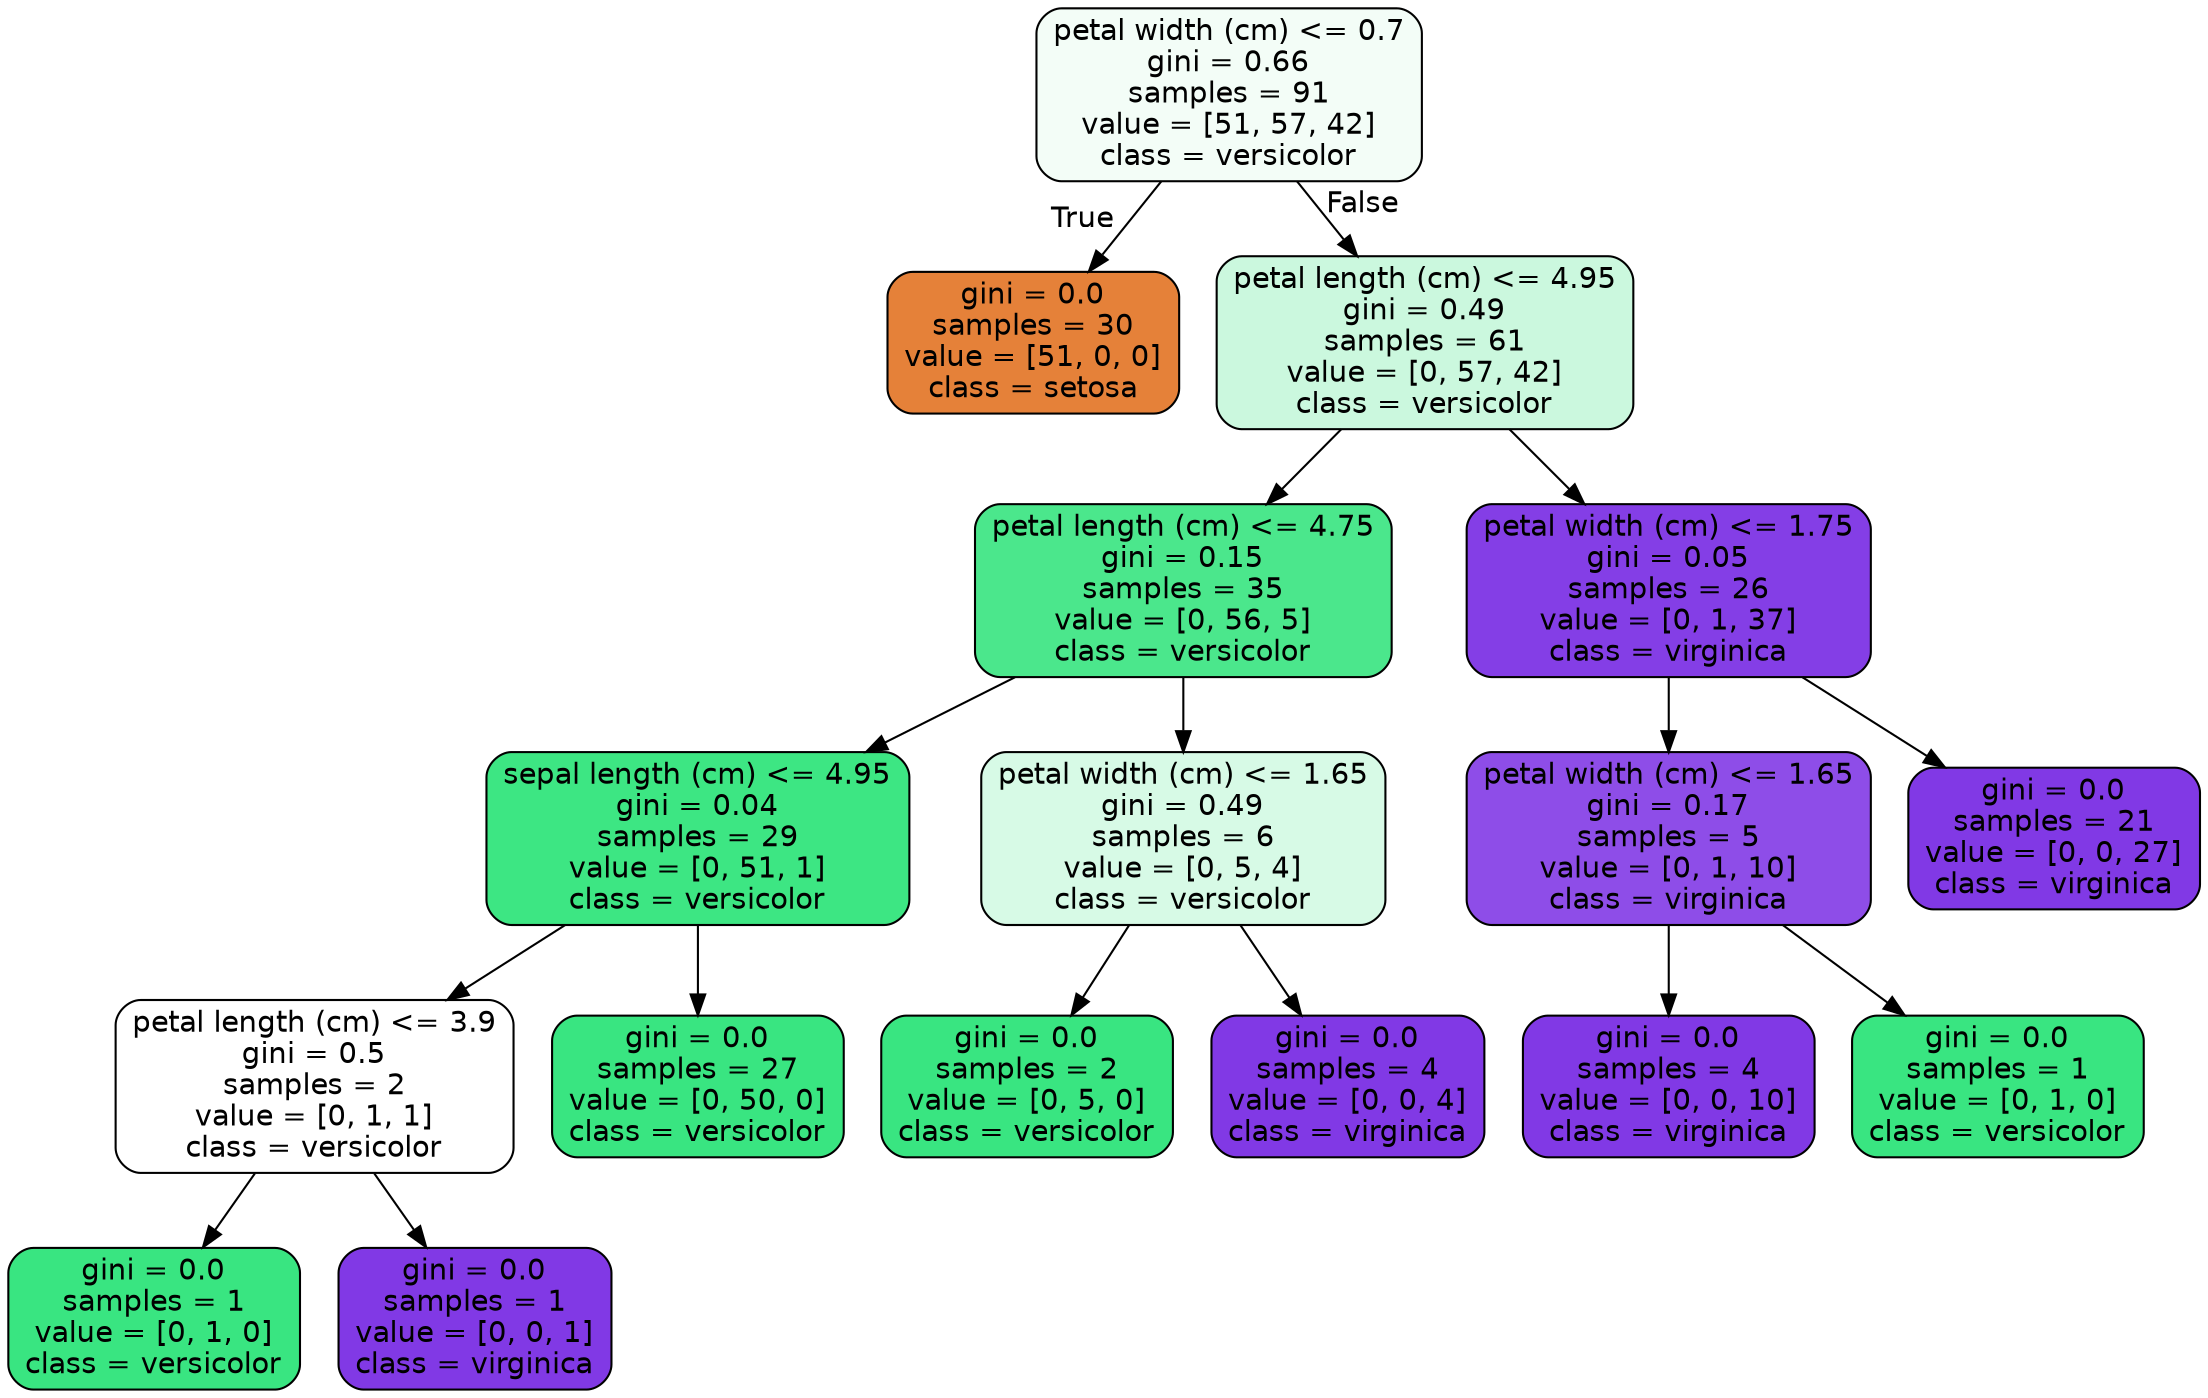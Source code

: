 digraph Tree {
node [shape=box, style="filled, rounded", color="black", fontname="helvetica"] ;
edge [fontname="helvetica"] ;
0 [label="petal width (cm) <= 0.7\ngini = 0.66\nsamples = 91\nvalue = [51, 57, 42]\nclass = versicolor", fillcolor="#f3fdf7"] ;
1 [label="gini = 0.0\nsamples = 30\nvalue = [51, 0, 0]\nclass = setosa", fillcolor="#e58139"] ;
0 -> 1 [labeldistance=2.5, labelangle=45, headlabel="True"] ;
2 [label="petal length (cm) <= 4.95\ngini = 0.49\nsamples = 61\nvalue = [0, 57, 42]\nclass = versicolor", fillcolor="#cbf8de"] ;
0 -> 2 [labeldistance=2.5, labelangle=-45, headlabel="False"] ;
3 [label="petal length (cm) <= 4.75\ngini = 0.15\nsamples = 35\nvalue = [0, 56, 5]\nclass = versicolor", fillcolor="#4be78c"] ;
2 -> 3 ;
4 [label="sepal length (cm) <= 4.95\ngini = 0.04\nsamples = 29\nvalue = [0, 51, 1]\nclass = versicolor", fillcolor="#3de683"] ;
3 -> 4 ;
5 [label="petal length (cm) <= 3.9\ngini = 0.5\nsamples = 2\nvalue = [0, 1, 1]\nclass = versicolor", fillcolor="#ffffff"] ;
4 -> 5 ;
6 [label="gini = 0.0\nsamples = 1\nvalue = [0, 1, 0]\nclass = versicolor", fillcolor="#39e581"] ;
5 -> 6 ;
7 [label="gini = 0.0\nsamples = 1\nvalue = [0, 0, 1]\nclass = virginica", fillcolor="#8139e5"] ;
5 -> 7 ;
8 [label="gini = 0.0\nsamples = 27\nvalue = [0, 50, 0]\nclass = versicolor", fillcolor="#39e581"] ;
4 -> 8 ;
9 [label="petal width (cm) <= 1.65\ngini = 0.49\nsamples = 6\nvalue = [0, 5, 4]\nclass = versicolor", fillcolor="#d7fae6"] ;
3 -> 9 ;
10 [label="gini = 0.0\nsamples = 2\nvalue = [0, 5, 0]\nclass = versicolor", fillcolor="#39e581"] ;
9 -> 10 ;
11 [label="gini = 0.0\nsamples = 4\nvalue = [0, 0, 4]\nclass = virginica", fillcolor="#8139e5"] ;
9 -> 11 ;
12 [label="petal width (cm) <= 1.75\ngini = 0.05\nsamples = 26\nvalue = [0, 1, 37]\nclass = virginica", fillcolor="#843ee6"] ;
2 -> 12 ;
13 [label="petal width (cm) <= 1.65\ngini = 0.17\nsamples = 5\nvalue = [0, 1, 10]\nclass = virginica", fillcolor="#8e4de8"] ;
12 -> 13 ;
14 [label="gini = 0.0\nsamples = 4\nvalue = [0, 0, 10]\nclass = virginica", fillcolor="#8139e5"] ;
13 -> 14 ;
15 [label="gini = 0.0\nsamples = 1\nvalue = [0, 1, 0]\nclass = versicolor", fillcolor="#39e581"] ;
13 -> 15 ;
16 [label="gini = 0.0\nsamples = 21\nvalue = [0, 0, 27]\nclass = virginica", fillcolor="#8139e5"] ;
12 -> 16 ;
}